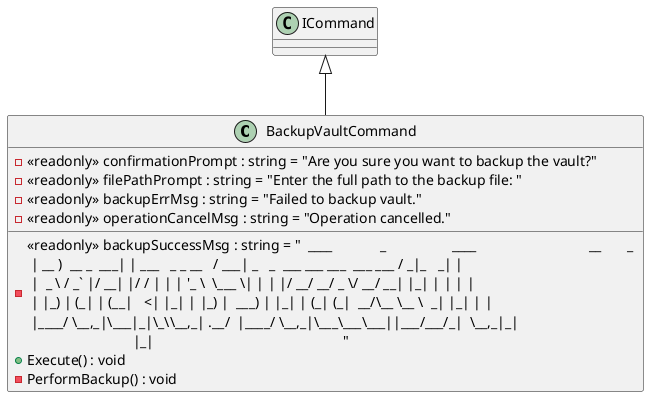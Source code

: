 @startuml
class BackupVaultCommand {
    - <<readonly>> backupSuccessMsg : string = "  ____             _                  ____                               __       _ \n | __ )  __ _  ___| | ___   _ _ __   / ___| _   _  ___ ___ ___  ___ ___ / _|_   _| |\n |  _ \\ / _` |/ __| |/ / | | | '_ \\  \\___ \\| | | |/ __/ __/ _ \\/ __/ __| |_| | | | |\n | |_) | (_| | (__|   <| |_| | |_) |  ___) | |_| | (_| (_|  __/\\__ \\__ \\  _| |_| | |\n |____/ \\__,_|\\___|_|\\_\\\\__,_| .__/  |____/ \\__,_|\\___\\___\\___||___/___/_|  \\__,_|_|\n                             |_|                                                    "
    - <<readonly>> confirmationPrompt : string = "Are you sure you want to backup the vault?"
    - <<readonly>> filePathPrompt : string = "Enter the full path to the backup file: "
    - <<readonly>> backupErrMsg : string = "Failed to backup vault."
    - <<readonly>> operationCancelMsg : string = "Operation cancelled."
    + Execute() : void
    - PerformBackup() : void
}
ICommand <|-- BackupVaultCommand
@enduml
